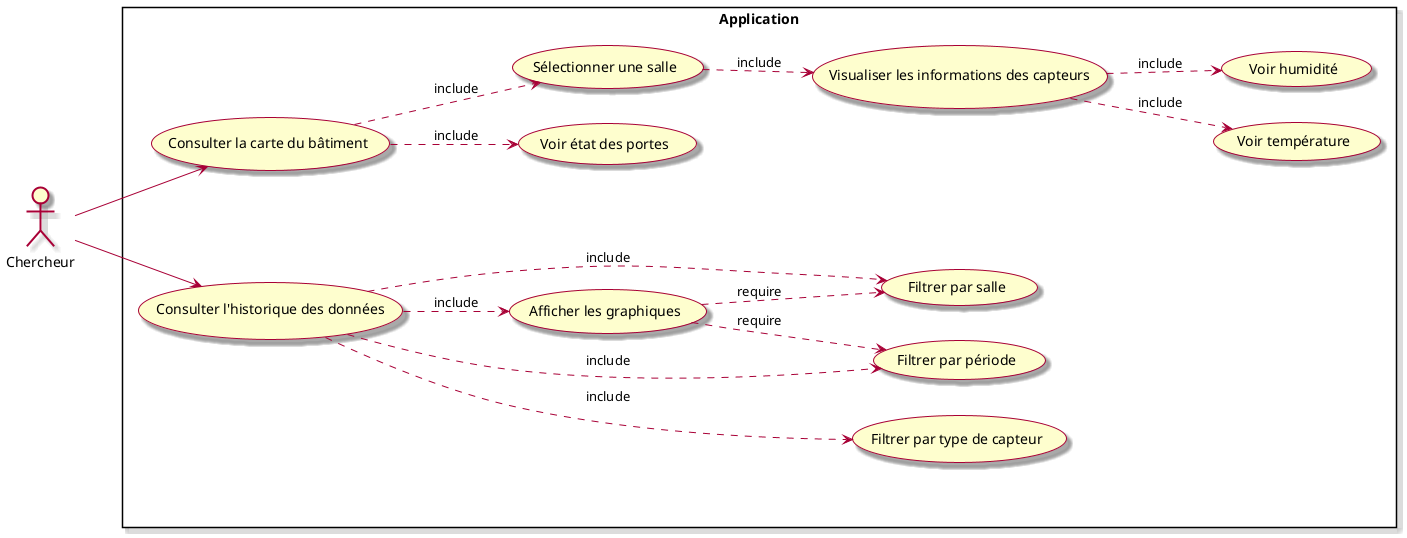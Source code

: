 @startuml

skin rose

left to right direction

actor Chercheur

rectangle Application {
    (Consulter la carte du bâtiment) as Carte
    (Visualiser les informations des capteurs) as Capteurs
    (Consulter l'historique des données) as Historique

    Chercheur --> Carte
    Carte ..> (Voir état des portes) : include
    Carte ..> (Sélectionner une salle) : include
    Chercheur --> Historique

    (Sélectionner une salle) ..> Capteurs : include
    Capteurs ..> (Voir température) : include
    Capteurs ..> (Voir humidité) : include

    ' Groupe pour aligner les filtres verticalement
    together {
        (Filtrer par salle)
        (Filtrer par période)
        (Filtrer par type de capteur)
    }

    Historique ..> (Filtrer par salle) : include
    Historique ..> (Filtrer par période) : include
    Historique ..> (Filtrer par type de capteur) : include

    Historique ..> (Afficher les graphiques) : include
    (Afficher les graphiques) ..> (Filtrer par salle) : require
    (Afficher les graphiques) ..> (Filtrer par période) : require
}

@enduml
